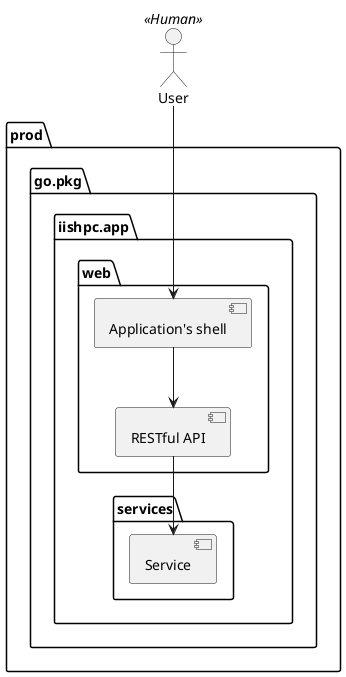 @startuml jamstack-prod

actor "User" <<Human>>

package prod {
  package go.pkg {
    package iishpc.app {
      package web {
        component "Application's shell" as appShell
        component "RESTful API" as api
      }
      package services{
        component "Service" as srv
      }
    }
  }
}

User --> appShell
appShell --> api
api --> srv

@enduml